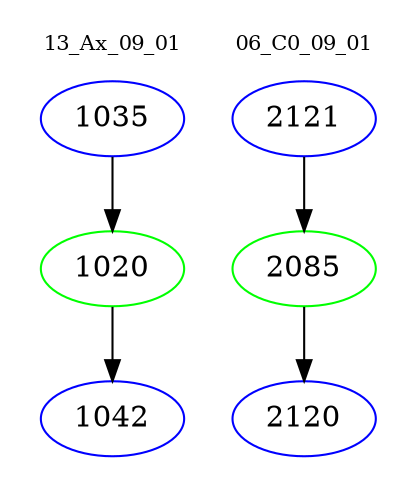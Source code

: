 digraph{
subgraph cluster_0 {
color = white
label = "13_Ax_09_01";
fontsize=10;
T0_1035 [label="1035", color="blue"]
T0_1035 -> T0_1020 [color="black"]
T0_1020 [label="1020", color="green"]
T0_1020 -> T0_1042 [color="black"]
T0_1042 [label="1042", color="blue"]
}
subgraph cluster_1 {
color = white
label = "06_C0_09_01";
fontsize=10;
T1_2121 [label="2121", color="blue"]
T1_2121 -> T1_2085 [color="black"]
T1_2085 [label="2085", color="green"]
T1_2085 -> T1_2120 [color="black"]
T1_2120 [label="2120", color="blue"]
}
}
